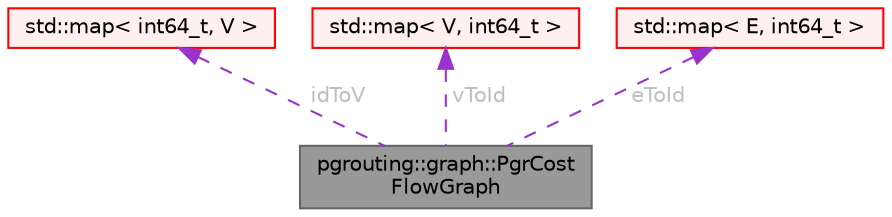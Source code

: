digraph "pgrouting::graph::PgrCostFlowGraph"
{
 // LATEX_PDF_SIZE
  bgcolor="transparent";
  edge [fontname=Helvetica,fontsize=10,labelfontname=Helvetica,labelfontsize=10];
  node [fontname=Helvetica,fontsize=10,shape=box,height=0.2,width=0.4];
  Node1 [id="Node000001",label="pgrouting::graph::PgrCost\lFlowGraph",height=0.2,width=0.4,color="gray40", fillcolor="grey60", style="filled", fontcolor="black",tooltip=" "];
  Node2 -> Node1 [id="edge1_Node000001_Node000002",dir="back",color="darkorchid3",style="dashed",tooltip=" ",label=" idToV",fontcolor="grey" ];
  Node2 [id="Node000002",label="std::map\< int64_t, V \>",height=0.2,width=0.4,color="red", fillcolor="#FFF0F0", style="filled",tooltip=" "];
  Node6 -> Node1 [id="edge2_Node000001_Node000006",dir="back",color="darkorchid3",style="dashed",tooltip=" ",label=" vToId",fontcolor="grey" ];
  Node6 [id="Node000006",label="std::map\< V, int64_t \>",height=0.2,width=0.4,color="red", fillcolor="#FFF0F0", style="filled",tooltip=" "];
  Node7 -> Node1 [id="edge3_Node000001_Node000007",dir="back",color="darkorchid3",style="dashed",tooltip=" ",label=" eToId",fontcolor="grey" ];
  Node7 [id="Node000007",label="std::map\< E, int64_t \>",height=0.2,width=0.4,color="red", fillcolor="#FFF0F0", style="filled",tooltip=" "];
}
